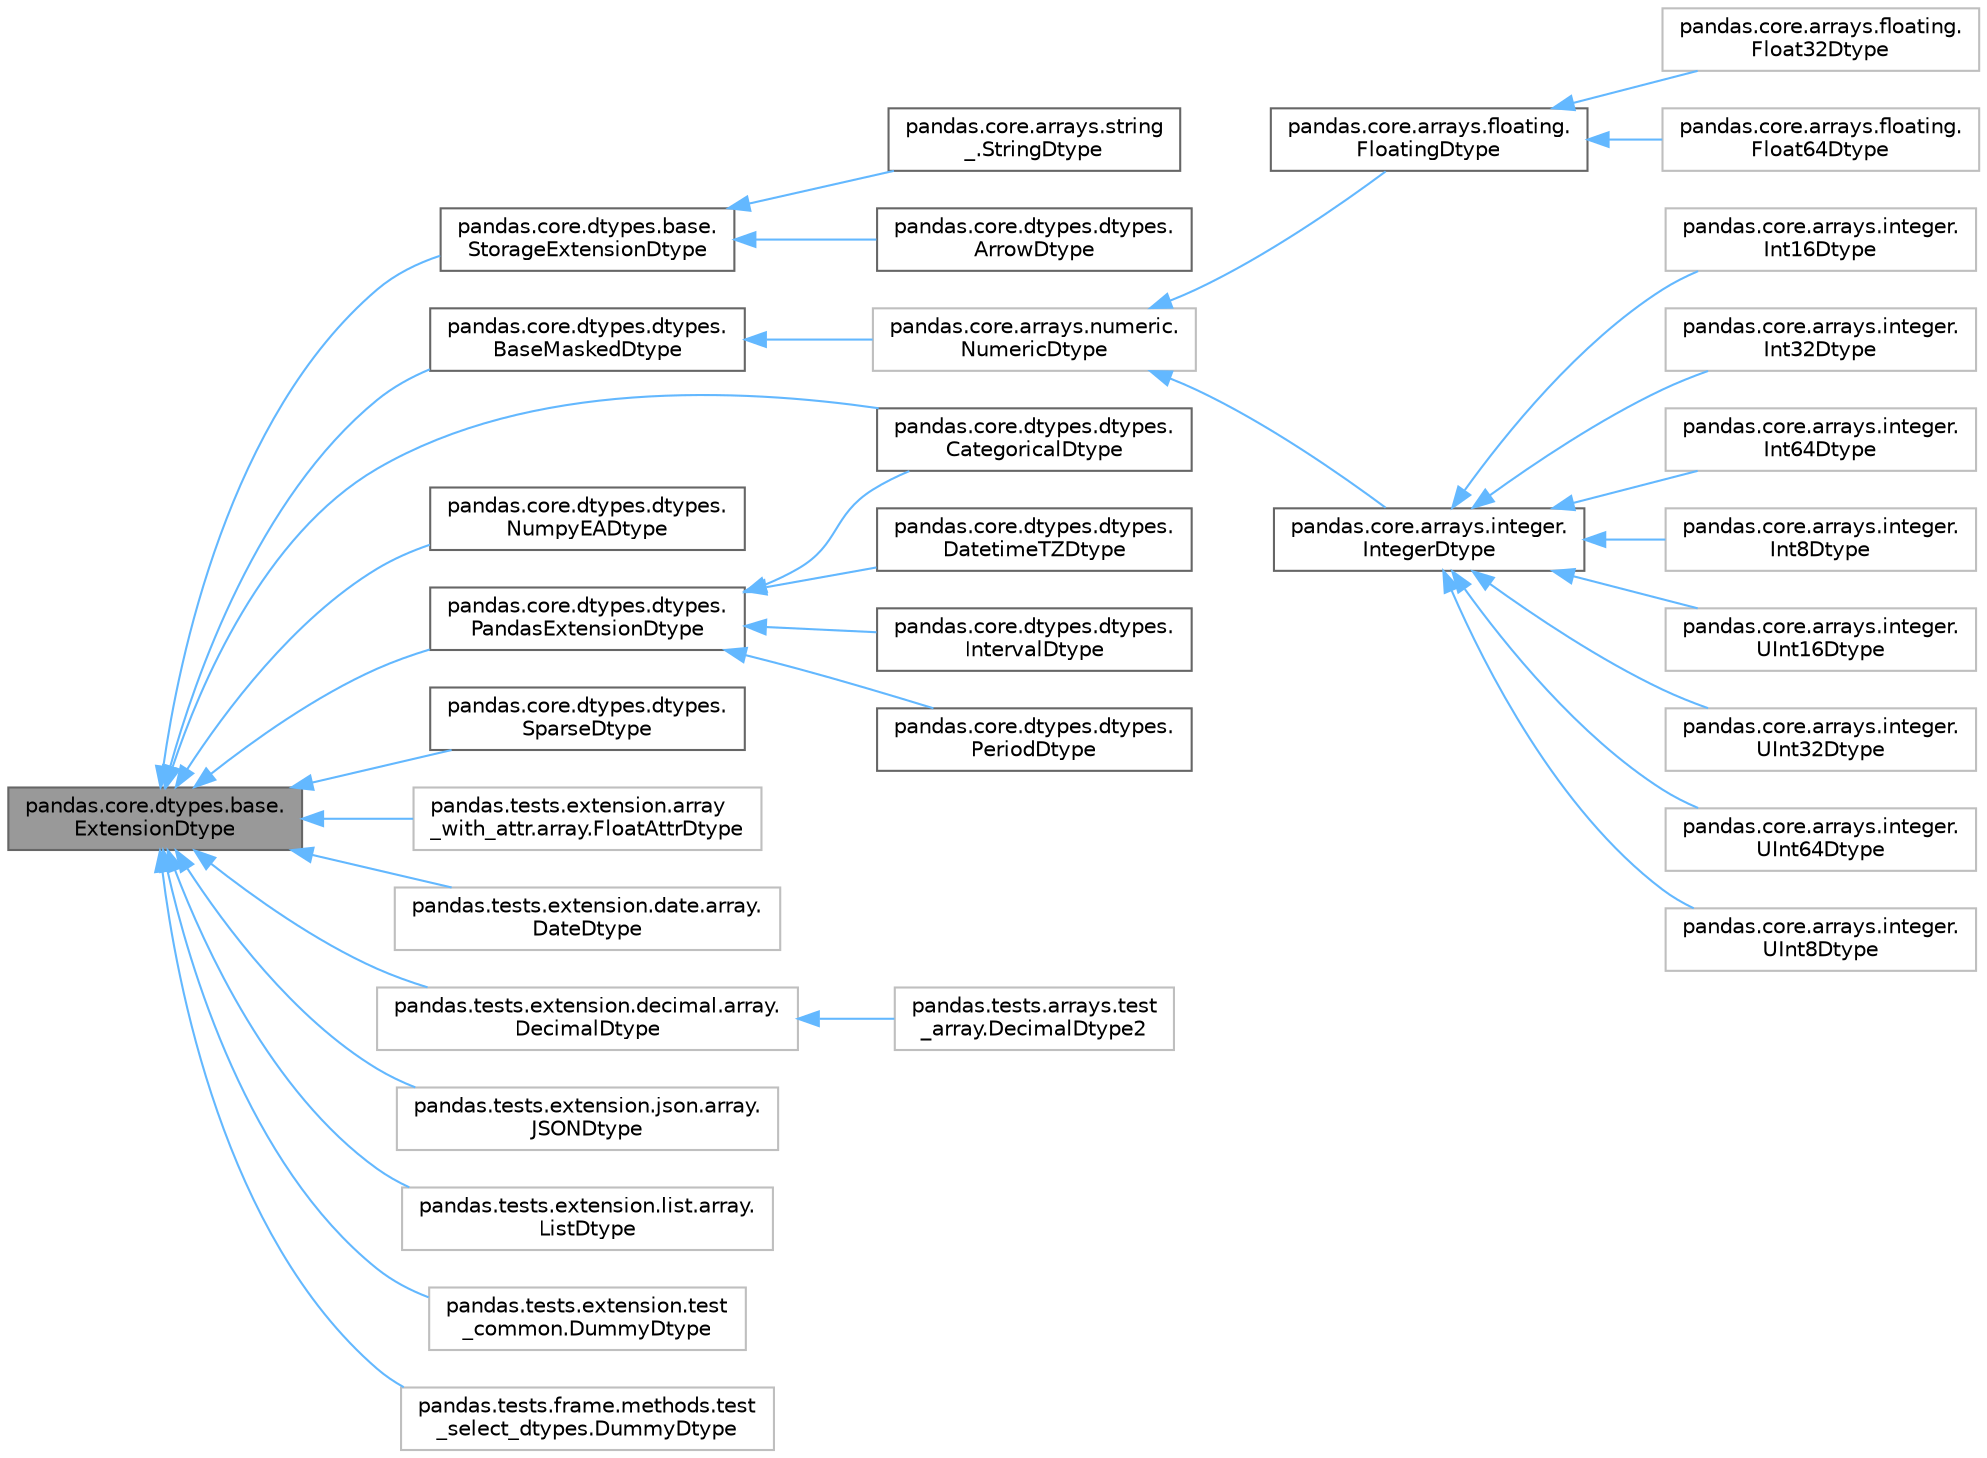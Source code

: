 digraph "pandas.core.dtypes.base.ExtensionDtype"
{
 // LATEX_PDF_SIZE
  bgcolor="transparent";
  edge [fontname=Helvetica,fontsize=10,labelfontname=Helvetica,labelfontsize=10];
  node [fontname=Helvetica,fontsize=10,shape=box,height=0.2,width=0.4];
  rankdir="LR";
  Node1 [id="Node000001",label="pandas.core.dtypes.base.\lExtensionDtype",height=0.2,width=0.4,color="gray40", fillcolor="grey60", style="filled", fontcolor="black",tooltip=" "];
  Node1 -> Node2 [id="edge34_Node000001_Node000002",dir="back",color="steelblue1",style="solid",tooltip=" "];
  Node2 [id="Node000002",label="pandas.core.dtypes.base.\lStorageExtensionDtype",height=0.2,width=0.4,color="gray40", fillcolor="white", style="filled",URL="$df/d50/classpandas_1_1core_1_1dtypes_1_1base_1_1StorageExtensionDtype.html",tooltip=" "];
  Node2 -> Node3 [id="edge35_Node000002_Node000003",dir="back",color="steelblue1",style="solid",tooltip=" "];
  Node3 [id="Node000003",label="pandas.core.arrays.string\l_.StringDtype",height=0.2,width=0.4,color="gray40", fillcolor="white", style="filled",URL="$df/d32/classpandas_1_1core_1_1arrays_1_1string___1_1StringDtype.html",tooltip=" "];
  Node2 -> Node4 [id="edge36_Node000002_Node000004",dir="back",color="steelblue1",style="solid",tooltip=" "];
  Node4 [id="Node000004",label="pandas.core.dtypes.dtypes.\lArrowDtype",height=0.2,width=0.4,color="gray40", fillcolor="white", style="filled",URL="$dc/da5/classpandas_1_1core_1_1dtypes_1_1dtypes_1_1ArrowDtype.html",tooltip=" "];
  Node1 -> Node5 [id="edge37_Node000001_Node000005",dir="back",color="steelblue1",style="solid",tooltip=" "];
  Node5 [id="Node000005",label="pandas.core.dtypes.dtypes.\lBaseMaskedDtype",height=0.2,width=0.4,color="gray40", fillcolor="white", style="filled",URL="$d8/dcb/classpandas_1_1core_1_1dtypes_1_1dtypes_1_1BaseMaskedDtype.html",tooltip=" "];
  Node5 -> Node6 [id="edge38_Node000005_Node000006",dir="back",color="steelblue1",style="solid",tooltip=" "];
  Node6 [id="Node000006",label="pandas.core.arrays.numeric.\lNumericDtype",height=0.2,width=0.4,color="grey75", fillcolor="white", style="filled",URL="$db/d94/classpandas_1_1core_1_1arrays_1_1numeric_1_1NumericDtype.html",tooltip=" "];
  Node6 -> Node7 [id="edge39_Node000006_Node000007",dir="back",color="steelblue1",style="solid",tooltip=" "];
  Node7 [id="Node000007",label="pandas.core.arrays.floating.\lFloatingDtype",height=0.2,width=0.4,color="gray40", fillcolor="white", style="filled",URL="$d0/dad/classpandas_1_1core_1_1arrays_1_1floating_1_1FloatingDtype.html",tooltip=" "];
  Node7 -> Node8 [id="edge40_Node000007_Node000008",dir="back",color="steelblue1",style="solid",tooltip=" "];
  Node8 [id="Node000008",label="pandas.core.arrays.floating.\lFloat32Dtype",height=0.2,width=0.4,color="grey75", fillcolor="white", style="filled",URL="$d8/d8c/classpandas_1_1core_1_1arrays_1_1floating_1_1Float32Dtype.html",tooltip=" "];
  Node7 -> Node9 [id="edge41_Node000007_Node000009",dir="back",color="steelblue1",style="solid",tooltip=" "];
  Node9 [id="Node000009",label="pandas.core.arrays.floating.\lFloat64Dtype",height=0.2,width=0.4,color="grey75", fillcolor="white", style="filled",URL="$da/d2f/classpandas_1_1core_1_1arrays_1_1floating_1_1Float64Dtype.html",tooltip=" "];
  Node6 -> Node10 [id="edge42_Node000006_Node000010",dir="back",color="steelblue1",style="solid",tooltip=" "];
  Node10 [id="Node000010",label="pandas.core.arrays.integer.\lIntegerDtype",height=0.2,width=0.4,color="gray40", fillcolor="white", style="filled",URL="$d0/d1b/classpandas_1_1core_1_1arrays_1_1integer_1_1IntegerDtype.html",tooltip=" "];
  Node10 -> Node11 [id="edge43_Node000010_Node000011",dir="back",color="steelblue1",style="solid",tooltip=" "];
  Node11 [id="Node000011",label="pandas.core.arrays.integer.\lInt16Dtype",height=0.2,width=0.4,color="grey75", fillcolor="white", style="filled",URL="$dc/d59/classpandas_1_1core_1_1arrays_1_1integer_1_1Int16Dtype.html",tooltip=" "];
  Node10 -> Node12 [id="edge44_Node000010_Node000012",dir="back",color="steelblue1",style="solid",tooltip=" "];
  Node12 [id="Node000012",label="pandas.core.arrays.integer.\lInt32Dtype",height=0.2,width=0.4,color="grey75", fillcolor="white", style="filled",URL="$d8/dca/classpandas_1_1core_1_1arrays_1_1integer_1_1Int32Dtype.html",tooltip=" "];
  Node10 -> Node13 [id="edge45_Node000010_Node000013",dir="back",color="steelblue1",style="solid",tooltip=" "];
  Node13 [id="Node000013",label="pandas.core.arrays.integer.\lInt64Dtype",height=0.2,width=0.4,color="grey75", fillcolor="white", style="filled",URL="$d7/d02/classpandas_1_1core_1_1arrays_1_1integer_1_1Int64Dtype.html",tooltip=" "];
  Node10 -> Node14 [id="edge46_Node000010_Node000014",dir="back",color="steelblue1",style="solid",tooltip=" "];
  Node14 [id="Node000014",label="pandas.core.arrays.integer.\lInt8Dtype",height=0.2,width=0.4,color="grey75", fillcolor="white", style="filled",URL="$d0/da3/classpandas_1_1core_1_1arrays_1_1integer_1_1Int8Dtype.html",tooltip=" "];
  Node10 -> Node15 [id="edge47_Node000010_Node000015",dir="back",color="steelblue1",style="solid",tooltip=" "];
  Node15 [id="Node000015",label="pandas.core.arrays.integer.\lUInt16Dtype",height=0.2,width=0.4,color="grey75", fillcolor="white", style="filled",URL="$de/d80/classpandas_1_1core_1_1arrays_1_1integer_1_1UInt16Dtype.html",tooltip=" "];
  Node10 -> Node16 [id="edge48_Node000010_Node000016",dir="back",color="steelblue1",style="solid",tooltip=" "];
  Node16 [id="Node000016",label="pandas.core.arrays.integer.\lUInt32Dtype",height=0.2,width=0.4,color="grey75", fillcolor="white", style="filled",URL="$da/d82/classpandas_1_1core_1_1arrays_1_1integer_1_1UInt32Dtype.html",tooltip=" "];
  Node10 -> Node17 [id="edge49_Node000010_Node000017",dir="back",color="steelblue1",style="solid",tooltip=" "];
  Node17 [id="Node000017",label="pandas.core.arrays.integer.\lUInt64Dtype",height=0.2,width=0.4,color="grey75", fillcolor="white", style="filled",URL="$d5/d1a/classpandas_1_1core_1_1arrays_1_1integer_1_1UInt64Dtype.html",tooltip=" "];
  Node10 -> Node18 [id="edge50_Node000010_Node000018",dir="back",color="steelblue1",style="solid",tooltip=" "];
  Node18 [id="Node000018",label="pandas.core.arrays.integer.\lUInt8Dtype",height=0.2,width=0.4,color="grey75", fillcolor="white", style="filled",URL="$d7/d03/classpandas_1_1core_1_1arrays_1_1integer_1_1UInt8Dtype.html",tooltip=" "];
  Node1 -> Node19 [id="edge51_Node000001_Node000019",dir="back",color="steelblue1",style="solid",tooltip=" "];
  Node19 [id="Node000019",label="pandas.core.dtypes.dtypes.\lCategoricalDtype",height=0.2,width=0.4,color="gray40", fillcolor="white", style="filled",URL="$d1/d5c/classpandas_1_1core_1_1dtypes_1_1dtypes_1_1CategoricalDtype.html",tooltip=" "];
  Node1 -> Node20 [id="edge52_Node000001_Node000020",dir="back",color="steelblue1",style="solid",tooltip=" "];
  Node20 [id="Node000020",label="pandas.core.dtypes.dtypes.\lNumpyEADtype",height=0.2,width=0.4,color="gray40", fillcolor="white", style="filled",URL="$db/d1d/classpandas_1_1core_1_1dtypes_1_1dtypes_1_1NumpyEADtype.html",tooltip=" "];
  Node1 -> Node21 [id="edge53_Node000001_Node000021",dir="back",color="steelblue1",style="solid",tooltip=" "];
  Node21 [id="Node000021",label="pandas.core.dtypes.dtypes.\lPandasExtensionDtype",height=0.2,width=0.4,color="gray40", fillcolor="white", style="filled",URL="$d0/d04/classpandas_1_1core_1_1dtypes_1_1dtypes_1_1PandasExtensionDtype.html",tooltip=" "];
  Node21 -> Node19 [id="edge54_Node000021_Node000019",dir="back",color="steelblue1",style="solid",tooltip=" "];
  Node21 -> Node22 [id="edge55_Node000021_Node000022",dir="back",color="steelblue1",style="solid",tooltip=" "];
  Node22 [id="Node000022",label="pandas.core.dtypes.dtypes.\lDatetimeTZDtype",height=0.2,width=0.4,color="gray40", fillcolor="white", style="filled",URL="$d7/d09/classpandas_1_1core_1_1dtypes_1_1dtypes_1_1DatetimeTZDtype.html",tooltip=" "];
  Node21 -> Node23 [id="edge56_Node000021_Node000023",dir="back",color="steelblue1",style="solid",tooltip=" "];
  Node23 [id="Node000023",label="pandas.core.dtypes.dtypes.\lIntervalDtype",height=0.2,width=0.4,color="gray40", fillcolor="white", style="filled",URL="$dc/da8/classpandas_1_1core_1_1dtypes_1_1dtypes_1_1IntervalDtype.html",tooltip=" "];
  Node21 -> Node24 [id="edge57_Node000021_Node000024",dir="back",color="steelblue1",style="solid",tooltip=" "];
  Node24 [id="Node000024",label="pandas.core.dtypes.dtypes.\lPeriodDtype",height=0.2,width=0.4,color="gray40", fillcolor="white", style="filled",URL="$d5/d14/classpandas_1_1core_1_1dtypes_1_1dtypes_1_1PeriodDtype.html",tooltip=" "];
  Node1 -> Node25 [id="edge58_Node000001_Node000025",dir="back",color="steelblue1",style="solid",tooltip=" "];
  Node25 [id="Node000025",label="pandas.core.dtypes.dtypes.\lSparseDtype",height=0.2,width=0.4,color="gray40", fillcolor="white", style="filled",URL="$d3/dd4/classpandas_1_1core_1_1dtypes_1_1dtypes_1_1SparseDtype.html",tooltip=" "];
  Node1 -> Node26 [id="edge59_Node000001_Node000026",dir="back",color="steelblue1",style="solid",tooltip=" "];
  Node26 [id="Node000026",label="pandas.tests.extension.array\l_with_attr.array.FloatAttrDtype",height=0.2,width=0.4,color="grey75", fillcolor="white", style="filled",URL="$dd/d0e/classpandas_1_1tests_1_1extension_1_1array__with__attr_1_1array_1_1FloatAttrDtype.html",tooltip=" "];
  Node1 -> Node27 [id="edge60_Node000001_Node000027",dir="back",color="steelblue1",style="solid",tooltip=" "];
  Node27 [id="Node000027",label="pandas.tests.extension.date.array.\lDateDtype",height=0.2,width=0.4,color="grey75", fillcolor="white", style="filled",URL="$d2/d9a/classpandas_1_1tests_1_1extension_1_1date_1_1array_1_1DateDtype.html",tooltip=" "];
  Node1 -> Node28 [id="edge61_Node000001_Node000028",dir="back",color="steelblue1",style="solid",tooltip=" "];
  Node28 [id="Node000028",label="pandas.tests.extension.decimal.array.\lDecimalDtype",height=0.2,width=0.4,color="grey75", fillcolor="white", style="filled",URL="$d9/d5f/classpandas_1_1tests_1_1extension_1_1decimal_1_1array_1_1DecimalDtype.html",tooltip=" "];
  Node28 -> Node29 [id="edge62_Node000028_Node000029",dir="back",color="steelblue1",style="solid",tooltip=" "];
  Node29 [id="Node000029",label="pandas.tests.arrays.test\l_array.DecimalDtype2",height=0.2,width=0.4,color="grey75", fillcolor="white", style="filled",URL="$da/d01/classpandas_1_1tests_1_1arrays_1_1test__array_1_1DecimalDtype2.html",tooltip=" "];
  Node1 -> Node30 [id="edge63_Node000001_Node000030",dir="back",color="steelblue1",style="solid",tooltip=" "];
  Node30 [id="Node000030",label="pandas.tests.extension.json.array.\lJSONDtype",height=0.2,width=0.4,color="grey75", fillcolor="white", style="filled",URL="$da/db3/classpandas_1_1tests_1_1extension_1_1json_1_1array_1_1JSONDtype.html",tooltip=" "];
  Node1 -> Node31 [id="edge64_Node000001_Node000031",dir="back",color="steelblue1",style="solid",tooltip=" "];
  Node31 [id="Node000031",label="pandas.tests.extension.list.array.\lListDtype",height=0.2,width=0.4,color="grey75", fillcolor="white", style="filled",URL="$dd/dad/classpandas_1_1tests_1_1extension_1_1list_1_1array_1_1ListDtype.html",tooltip=" "];
  Node1 -> Node32 [id="edge65_Node000001_Node000032",dir="back",color="steelblue1",style="solid",tooltip=" "];
  Node32 [id="Node000032",label="pandas.tests.extension.test\l_common.DummyDtype",height=0.2,width=0.4,color="grey75", fillcolor="white", style="filled",URL="$dc/dbd/classpandas_1_1tests_1_1extension_1_1test__common_1_1DummyDtype.html",tooltip=" "];
  Node1 -> Node33 [id="edge66_Node000001_Node000033",dir="back",color="steelblue1",style="solid",tooltip=" "];
  Node33 [id="Node000033",label="pandas.tests.frame.methods.test\l_select_dtypes.DummyDtype",height=0.2,width=0.4,color="grey75", fillcolor="white", style="filled",URL="$d9/d0f/classpandas_1_1tests_1_1frame_1_1methods_1_1test__select__dtypes_1_1DummyDtype.html",tooltip=" "];
}
